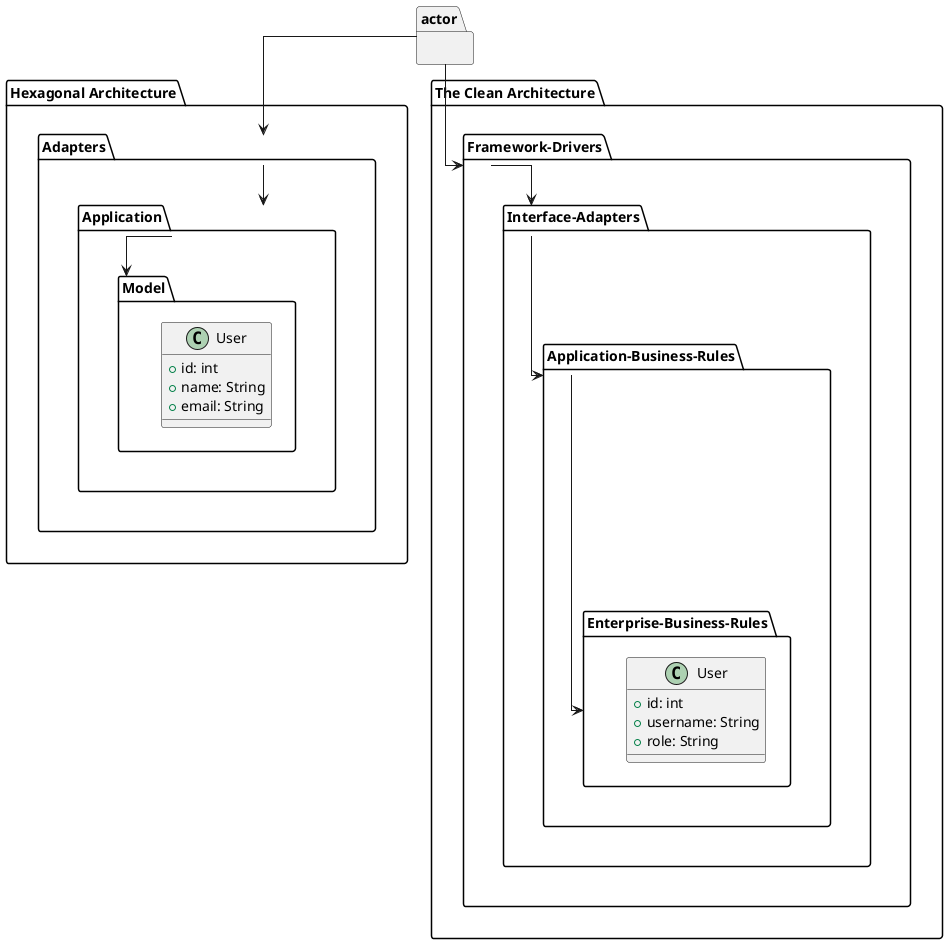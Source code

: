 @startuml
skinparam linetype ortho
package actor as actor {
}

package "Hexagonal Architecture" as hexa {
    package "Adapters" as adapters {
        package "Application" as aüü {
            package "Model" as model {
                class User {
                    +id: int
                    +name: String
                    +email: String
                }
            }
        }
    }
}

package "The Clean Architecture" as ca {
    package "Framework-Drivers" as fd {
        package "Interface-Adapters" as ia {
            package "Application-Business-Rules" as appRules {
                package "Enterprise-Business-Rules" as ebr {
                    class User {
                        +id: int
                        +username: String
                        +role: String
                    }
                }
            }
        }
    }
}

actor --> adapters
actor --> fd
adapters --> aüü
aüü --> model

fd --> ia
ia --> appRules
appRules --> ebr
@enduml
